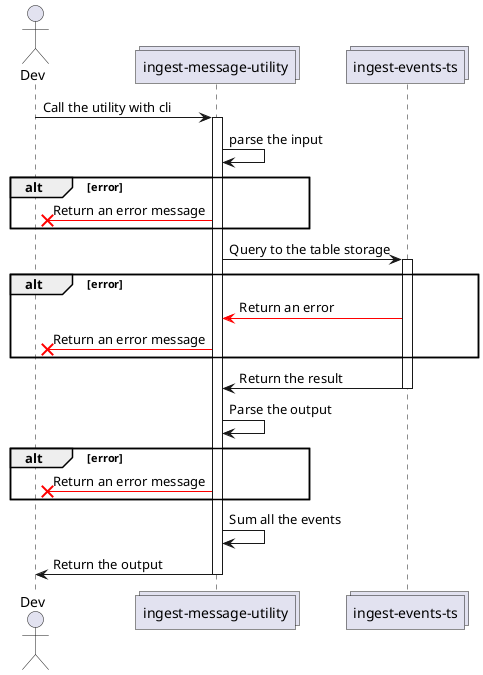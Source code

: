 @startuml message-status-ingestion

actor "Dev" as dev
collections "ingest-message-utility" as imu
collections "ingest-events-ts" as ime

dev -> imu: Call the utility with cli
activate imu

imu -> imu: parse the input

alt error
  imu -[#red]x dev : Return an error message
end

imu -> ime : Query to the table storage
activate ime

alt error
  ime -[#red]> imu : Return an error
  imu -[#red]x dev : Return an error message
end

ime -> imu : Return the result
deactivate ime

imu -> imu: Parse the output

alt error
  imu -[#red]x dev : Return an error message
end

imu -> imu: Sum all the events

imu -> dev : Return the output
deactivate imu

@enduml
